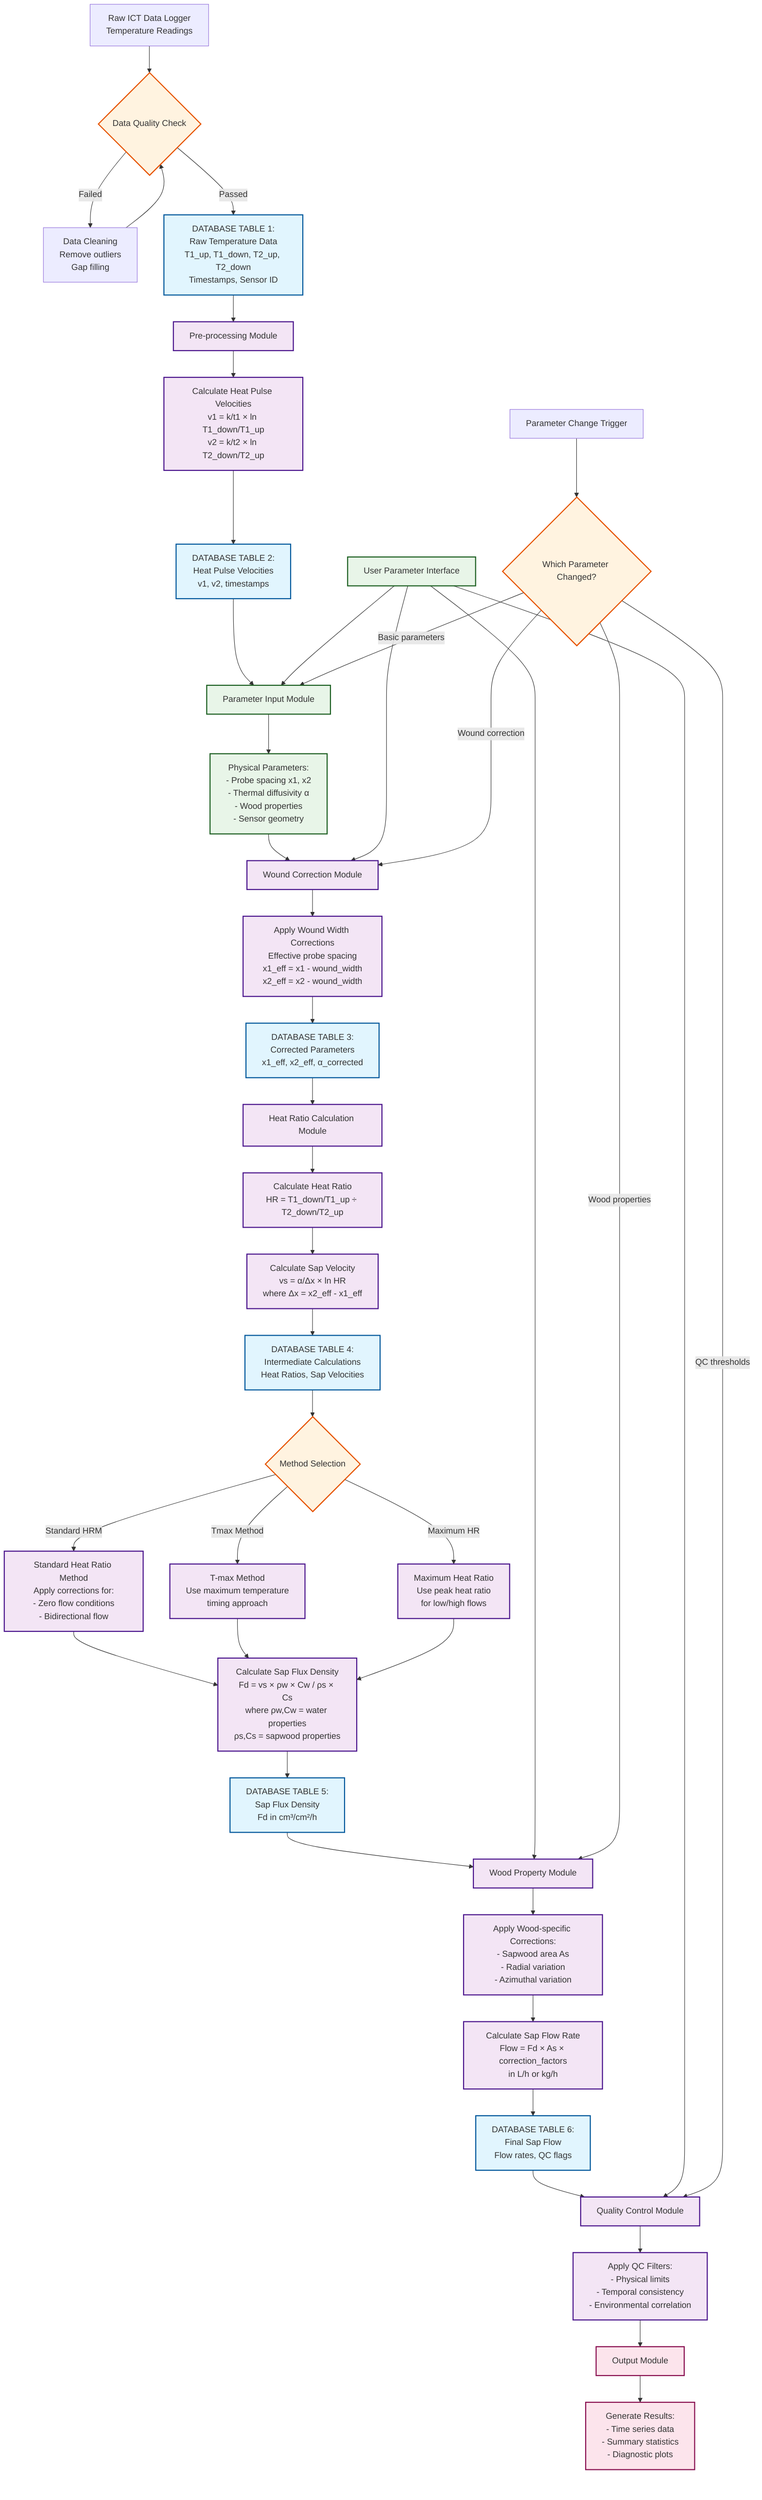 graph TD
    A["Raw ICT Data Logger<br/>Temperature Readings"] --> B{"Data Quality Check"}
    B -->|Failed| B1["Data Cleaning<br/>Remove outliers<br/>Gap filling"]
    B1 --> B
    B -->|Passed| C["DATABASE TABLE 1:<br/>Raw Temperature Data<br/>T1_up, T1_down, T2_up, T2_down<br/>Timestamps, Sensor ID"]
    
    C --> D["Pre-processing Module"]
    D --> E["Calculate Heat Pulse Velocities<br/>v1 = k/t1 × ln T1_down/T1_up<br/>v2 = k/t2 × ln T2_down/T2_up"]
    E --> F["DATABASE TABLE 2:<br/>Heat Pulse Velocities<br/>v1, v2, timestamps"]
    
    F --> G["Parameter Input Module"]
    G --> H["Physical Parameters:<br/>- Probe spacing x1, x2<br/>- Thermal diffusivity α<br/>- Wood properties<br/>- Sensor geometry"]
    
    H --> I["Wound Correction Module"]
    I --> J["Apply Wound Width Corrections<br/>Effective probe spacing<br/>x1_eff = x1 - wound_width<br/>x2_eff = x2 - wound_width"]
    J --> K["DATABASE TABLE 3:<br/>Corrected Parameters<br/>x1_eff, x2_eff, α_corrected"]
    
    K --> L["Heat Ratio Calculation Module"]
    L --> M["Calculate Heat Ratio<br/>HR = T1_down/T1_up ÷ T2_down/T2_up"]
    M --> N["Calculate Sap Velocity<br/>vs = α/Δx × ln HR<br/>where Δx = x2_eff - x1_eff"]
    
    N --> O["DATABASE TABLE 4:<br/>Intermediate Calculations<br/>Heat Ratios, Sap Velocities"]
    
    O --> P{"Method Selection"}
    P -->|Standard HRM| Q["Standard Heat Ratio Method<br/>Apply corrections for:<br/>- Zero flow conditions<br/>- Bidirectional flow"]
    P -->|Tmax Method| R["T-max Method<br/>Use maximum temperature<br/>timing approach"]
    P -->|Maximum HR| S["Maximum Heat Ratio<br/>Use peak heat ratio<br/>for low/high flows"]
    
    Q --> T["Calculate Sap Flux Density<br/>Fd = vs × ρw × Cw / ρs × Cs<br/>where ρw,Cw = water properties<br/>ρs,Cs = sapwood properties"]
    R --> T
    S --> T
    
    T --> U["DATABASE TABLE 5:<br/>Sap Flux Density<br/>Fd in cm³/cm²/h"]
    
    U --> V["Wood Property Module"]
    V --> W["Apply Wood-specific Corrections:<br/>- Sapwood area As<br/>- Radial variation<br/>- Azimuthal variation"]
    
    W --> X["Calculate Sap Flow Rate<br/>Flow = Fd × As × correction_factors<br/>in L/h or kg/h"]
    
    X --> Y["DATABASE TABLE 6:<br/>Final Sap Flow<br/>Flow rates, QC flags"]
    
    Y --> Z["Quality Control Module"]
    Z --> AA["Apply QC Filters:<br/>- Physical limits<br/>- Temporal consistency<br/>- Environmental correlation"]
    
    AA --> BB["Output Module"]
    BB --> CC["Generate Results:<br/>- Time series data<br/>- Summary statistics<br/>- Diagnostic plots"]
    
    %% User Interface Connections
    DD["User Parameter Interface"] --> G
    DD --> I
    DD --> V
    DD --> Z
    
    %% Database Update Triggers
    EE["Parameter Change Trigger"] --> FF{"Which Parameter Changed?"}
    FF -->|Wound correction| I
    FF -->|Wood properties| V
    FF -->|QC thresholds| Z
    FF -->|Basic parameters| G
    
    %% Styling
    classDef database fill:#e1f5fe,stroke:#01579b,stroke-width:2px
    classDef process fill:#f3e5f5,stroke:#4a148c,stroke-width:2px
    classDef decision fill:#fff3e0,stroke:#e65100,stroke-width:2px
    classDef userInput fill:#e8f5e8,stroke:#1b5e20,stroke-width:2px
    classDef output fill:#fce4ec,stroke:#880e4f,stroke-width:2px
    
    class C,F,K,O,U,Y database
    class D,E,I,J,L,M,N,Q,R,S,T,V,W,X,Z,AA process
    class B,P,FF decision
    class DD,G,H userInput
    class BB,CC output